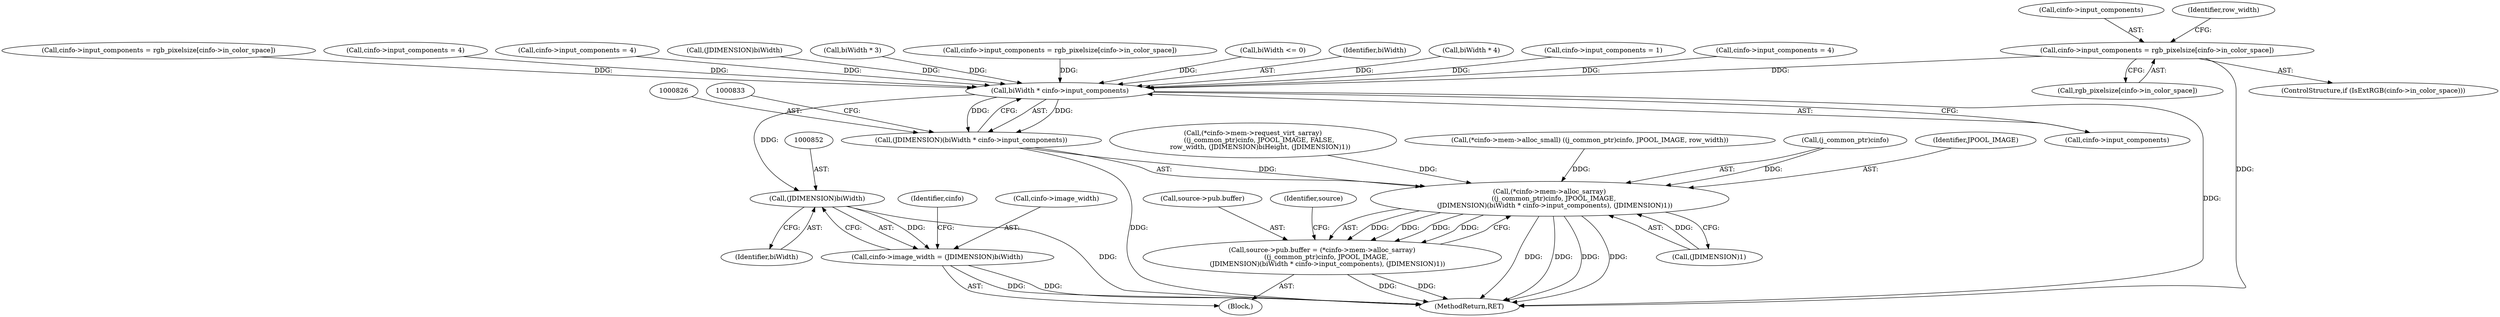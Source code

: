digraph "0_libjpeg-turbo_9c78a04df4e44ef6487eee99c4258397f4fdca55_0@array" {
"1000663" [label="(Call,cinfo->input_components = rgb_pixelsize[cinfo->in_color_space])"];
"1000827" [label="(Call,biWidth * cinfo->input_components)"];
"1000825" [label="(Call,(JDIMENSION)(biWidth * cinfo->input_components))"];
"1000820" [label="(Call,(*cinfo->mem->alloc_sarray)\n    ((j_common_ptr)cinfo, JPOOL_IMAGE,\n     (JDIMENSION)(biWidth * cinfo->input_components), (JDIMENSION)1))"];
"1000814" [label="(Call,source->pub.buffer = (*cinfo->mem->alloc_sarray)\n    ((j_common_ptr)cinfo, JPOOL_IMAGE,\n     (JDIMENSION)(biWidth * cinfo->input_components), (JDIMENSION)1))"];
"1000851" [label="(Call,(JDIMENSION)biWidth)"];
"1000847" [label="(Call,cinfo->image_width = (JDIMENSION)biWidth)"];
"1000664" [label="(Call,cinfo->input_components)"];
"1000853" [label="(Identifier,biWidth)"];
"1000667" [label="(Call,rgb_pixelsize[cinfo->in_color_space])"];
"1000828" [label="(Identifier,biWidth)"];
"1000856" [label="(Identifier,cinfo)"];
"1000663" [label="(Call,cinfo->input_components = rgb_pixelsize[cinfo->in_color_space])"];
"1000827" [label="(Call,biWidth * cinfo->input_components)"];
"1000814" [label="(Call,source->pub.buffer = (*cinfo->mem->alloc_sarray)\n    ((j_common_ptr)cinfo, JPOOL_IMAGE,\n     (JDIMENSION)(biWidth * cinfo->input_components), (JDIMENSION)1))"];
"1000722" [label="(Call,(*cinfo->mem->request_virt_sarray)\n      ((j_common_ptr)cinfo, JPOOL_IMAGE, FALSE,\n       row_width, (JDIMENSION)biHeight, (JDIMENSION)1))"];
"1000848" [label="(Call,cinfo->image_width)"];
"1000692" [label="(Call,biWidth * 4)"];
"1000569" [label="(Call,cinfo->input_components = 1)"];
"1000769" [label="(Call,(*cinfo->mem->alloc_small) ((j_common_ptr)cinfo, JPOOL_IMAGE, row_width))"];
"1000629" [label="(Call,cinfo->input_components = 4)"];
"1000829" [label="(Call,cinfo->input_components)"];
"1000135" [label="(Block,)"];
"1000847" [label="(Call,cinfo->image_width = (JDIMENSION)biWidth)"];
"1000838" [label="(Identifier,source)"];
"1000553" [label="(Call,cinfo->input_components = rgb_pixelsize[cinfo->in_color_space])"];
"1000821" [label="(Call,(j_common_ptr)cinfo)"];
"1000581" [label="(Call,cinfo->input_components = 4)"];
"1000679" [label="(Call,cinfo->input_components = 4)"];
"1000825" [label="(Call,(JDIMENSION)(biWidth * cinfo->input_components))"];
"1000824" [label="(Identifier,JPOOL_IMAGE)"];
"1000815" [label="(Call,source->pub.buffer)"];
"1000592" [label="(Call,(JDIMENSION)biWidth)"];
"1000642" [label="(Call,biWidth * 3)"];
"1000832" [label="(Call,(JDIMENSION)1)"];
"1000689" [label="(Identifier,row_width)"];
"1000861" [label="(MethodReturn,RET)"];
"1000613" [label="(Call,cinfo->input_components = rgb_pixelsize[cinfo->in_color_space])"];
"1000658" [label="(ControlStructure,if (IsExtRGB(cinfo->in_color_space)))"];
"1000820" [label="(Call,(*cinfo->mem->alloc_sarray)\n    ((j_common_ptr)cinfo, JPOOL_IMAGE,\n     (JDIMENSION)(biWidth * cinfo->input_components), (JDIMENSION)1))"];
"1000438" [label="(Call,biWidth <= 0)"];
"1000851" [label="(Call,(JDIMENSION)biWidth)"];
"1000663" -> "1000658"  [label="AST: "];
"1000663" -> "1000667"  [label="CFG: "];
"1000664" -> "1000663"  [label="AST: "];
"1000667" -> "1000663"  [label="AST: "];
"1000689" -> "1000663"  [label="CFG: "];
"1000663" -> "1000861"  [label="DDG: "];
"1000663" -> "1000827"  [label="DDG: "];
"1000827" -> "1000825"  [label="AST: "];
"1000827" -> "1000829"  [label="CFG: "];
"1000828" -> "1000827"  [label="AST: "];
"1000829" -> "1000827"  [label="AST: "];
"1000825" -> "1000827"  [label="CFG: "];
"1000827" -> "1000861"  [label="DDG: "];
"1000827" -> "1000825"  [label="DDG: "];
"1000827" -> "1000825"  [label="DDG: "];
"1000642" -> "1000827"  [label="DDG: "];
"1000692" -> "1000827"  [label="DDG: "];
"1000592" -> "1000827"  [label="DDG: "];
"1000438" -> "1000827"  [label="DDG: "];
"1000613" -> "1000827"  [label="DDG: "];
"1000629" -> "1000827"  [label="DDG: "];
"1000679" -> "1000827"  [label="DDG: "];
"1000581" -> "1000827"  [label="DDG: "];
"1000569" -> "1000827"  [label="DDG: "];
"1000553" -> "1000827"  [label="DDG: "];
"1000827" -> "1000851"  [label="DDG: "];
"1000825" -> "1000820"  [label="AST: "];
"1000826" -> "1000825"  [label="AST: "];
"1000833" -> "1000825"  [label="CFG: "];
"1000825" -> "1000861"  [label="DDG: "];
"1000825" -> "1000820"  [label="DDG: "];
"1000820" -> "1000814"  [label="AST: "];
"1000820" -> "1000832"  [label="CFG: "];
"1000821" -> "1000820"  [label="AST: "];
"1000824" -> "1000820"  [label="AST: "];
"1000832" -> "1000820"  [label="AST: "];
"1000814" -> "1000820"  [label="CFG: "];
"1000820" -> "1000861"  [label="DDG: "];
"1000820" -> "1000861"  [label="DDG: "];
"1000820" -> "1000861"  [label="DDG: "];
"1000820" -> "1000861"  [label="DDG: "];
"1000820" -> "1000814"  [label="DDG: "];
"1000820" -> "1000814"  [label="DDG: "];
"1000820" -> "1000814"  [label="DDG: "];
"1000820" -> "1000814"  [label="DDG: "];
"1000821" -> "1000820"  [label="DDG: "];
"1000769" -> "1000820"  [label="DDG: "];
"1000722" -> "1000820"  [label="DDG: "];
"1000832" -> "1000820"  [label="DDG: "];
"1000814" -> "1000135"  [label="AST: "];
"1000815" -> "1000814"  [label="AST: "];
"1000838" -> "1000814"  [label="CFG: "];
"1000814" -> "1000861"  [label="DDG: "];
"1000814" -> "1000861"  [label="DDG: "];
"1000851" -> "1000847"  [label="AST: "];
"1000851" -> "1000853"  [label="CFG: "];
"1000852" -> "1000851"  [label="AST: "];
"1000853" -> "1000851"  [label="AST: "];
"1000847" -> "1000851"  [label="CFG: "];
"1000851" -> "1000861"  [label="DDG: "];
"1000851" -> "1000847"  [label="DDG: "];
"1000847" -> "1000135"  [label="AST: "];
"1000848" -> "1000847"  [label="AST: "];
"1000856" -> "1000847"  [label="CFG: "];
"1000847" -> "1000861"  [label="DDG: "];
"1000847" -> "1000861"  [label="DDG: "];
}
